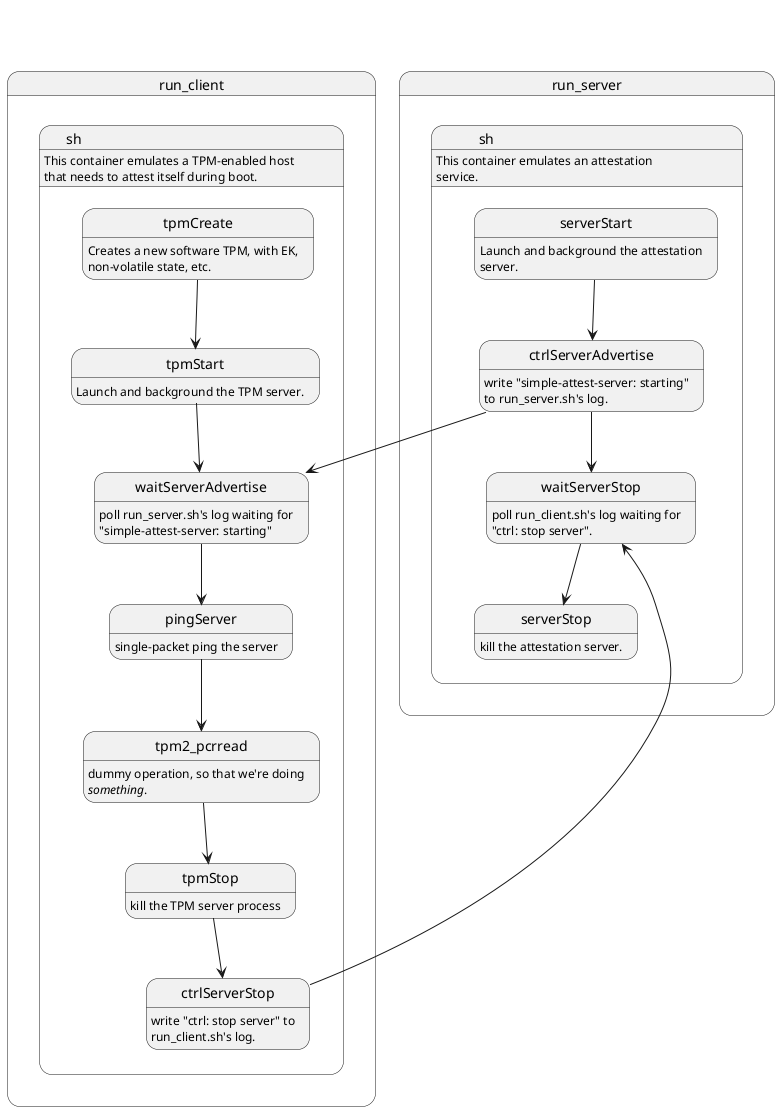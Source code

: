 @startuml

state run_client.sh
state run_server.sh

run_client.sh -[hidden]r> run_server.sh

state run_client.sh {
	state tpmCreate
	state tpmStart
	state waitServerAdvertise
	state pingServer
	state tpm2_pcrread
	state tpmStop
	state ctrlServerStop

	tpmCreate --> tpmStart
	tpmStart --> waitServerAdvertise
	waitServerAdvertise --> pingServer
	pingServer --> tpm2_pcrread
	tpm2_pcrread --> tpmStop
	tpmStop --> ctrlServerStop
}

state run_server.sh {
	state serverStart
	state ctrlServerAdvertise
	state waitServerStop
	state serverStop

	serverStart --> ctrlServerAdvertise
	ctrlServerAdvertise --> waitServerStop
	waitServerStop --> serverStop
}

run_client.sh : This container emulates a TPM-enabled host
run_client.sh : that needs to attest itself during boot.

run_server.sh : This container emulates an attestation
run_server.sh : service.

ctrlServerAdvertise --> waitServerAdvertise
ctrlServerStop --> waitServerStop

tpmCreate : Creates a new software TPM, with EK,
tpmCreate : non-volatile state, etc.

tpmStart : Launch and background the TPM server.

waitServerAdvertise : poll run_server.sh's log waiting for
waitServerAdvertise : "simple-attest-server: starting"

pingServer : single-packet ping the server

tpm2_pcrread : dummy operation, so that we're doing
tpm2_pcrread : //something//.

tpmStop : kill the TPM server process

ctrlServerStop : write "ctrl: stop server" to
ctrlServerStop : run_client.sh's log.

serverStart : Launch and background the attestation
serverStart : server.

ctrlServerAdvertise : write "simple-attest-server: starting"
ctrlServerAdvertise : to run_server.sh's log.

waitServerStop : poll run_client.sh's log waiting for
waitServerStop : "ctrl: stop server".

serverStop : kill the attestation server.

@enduml
